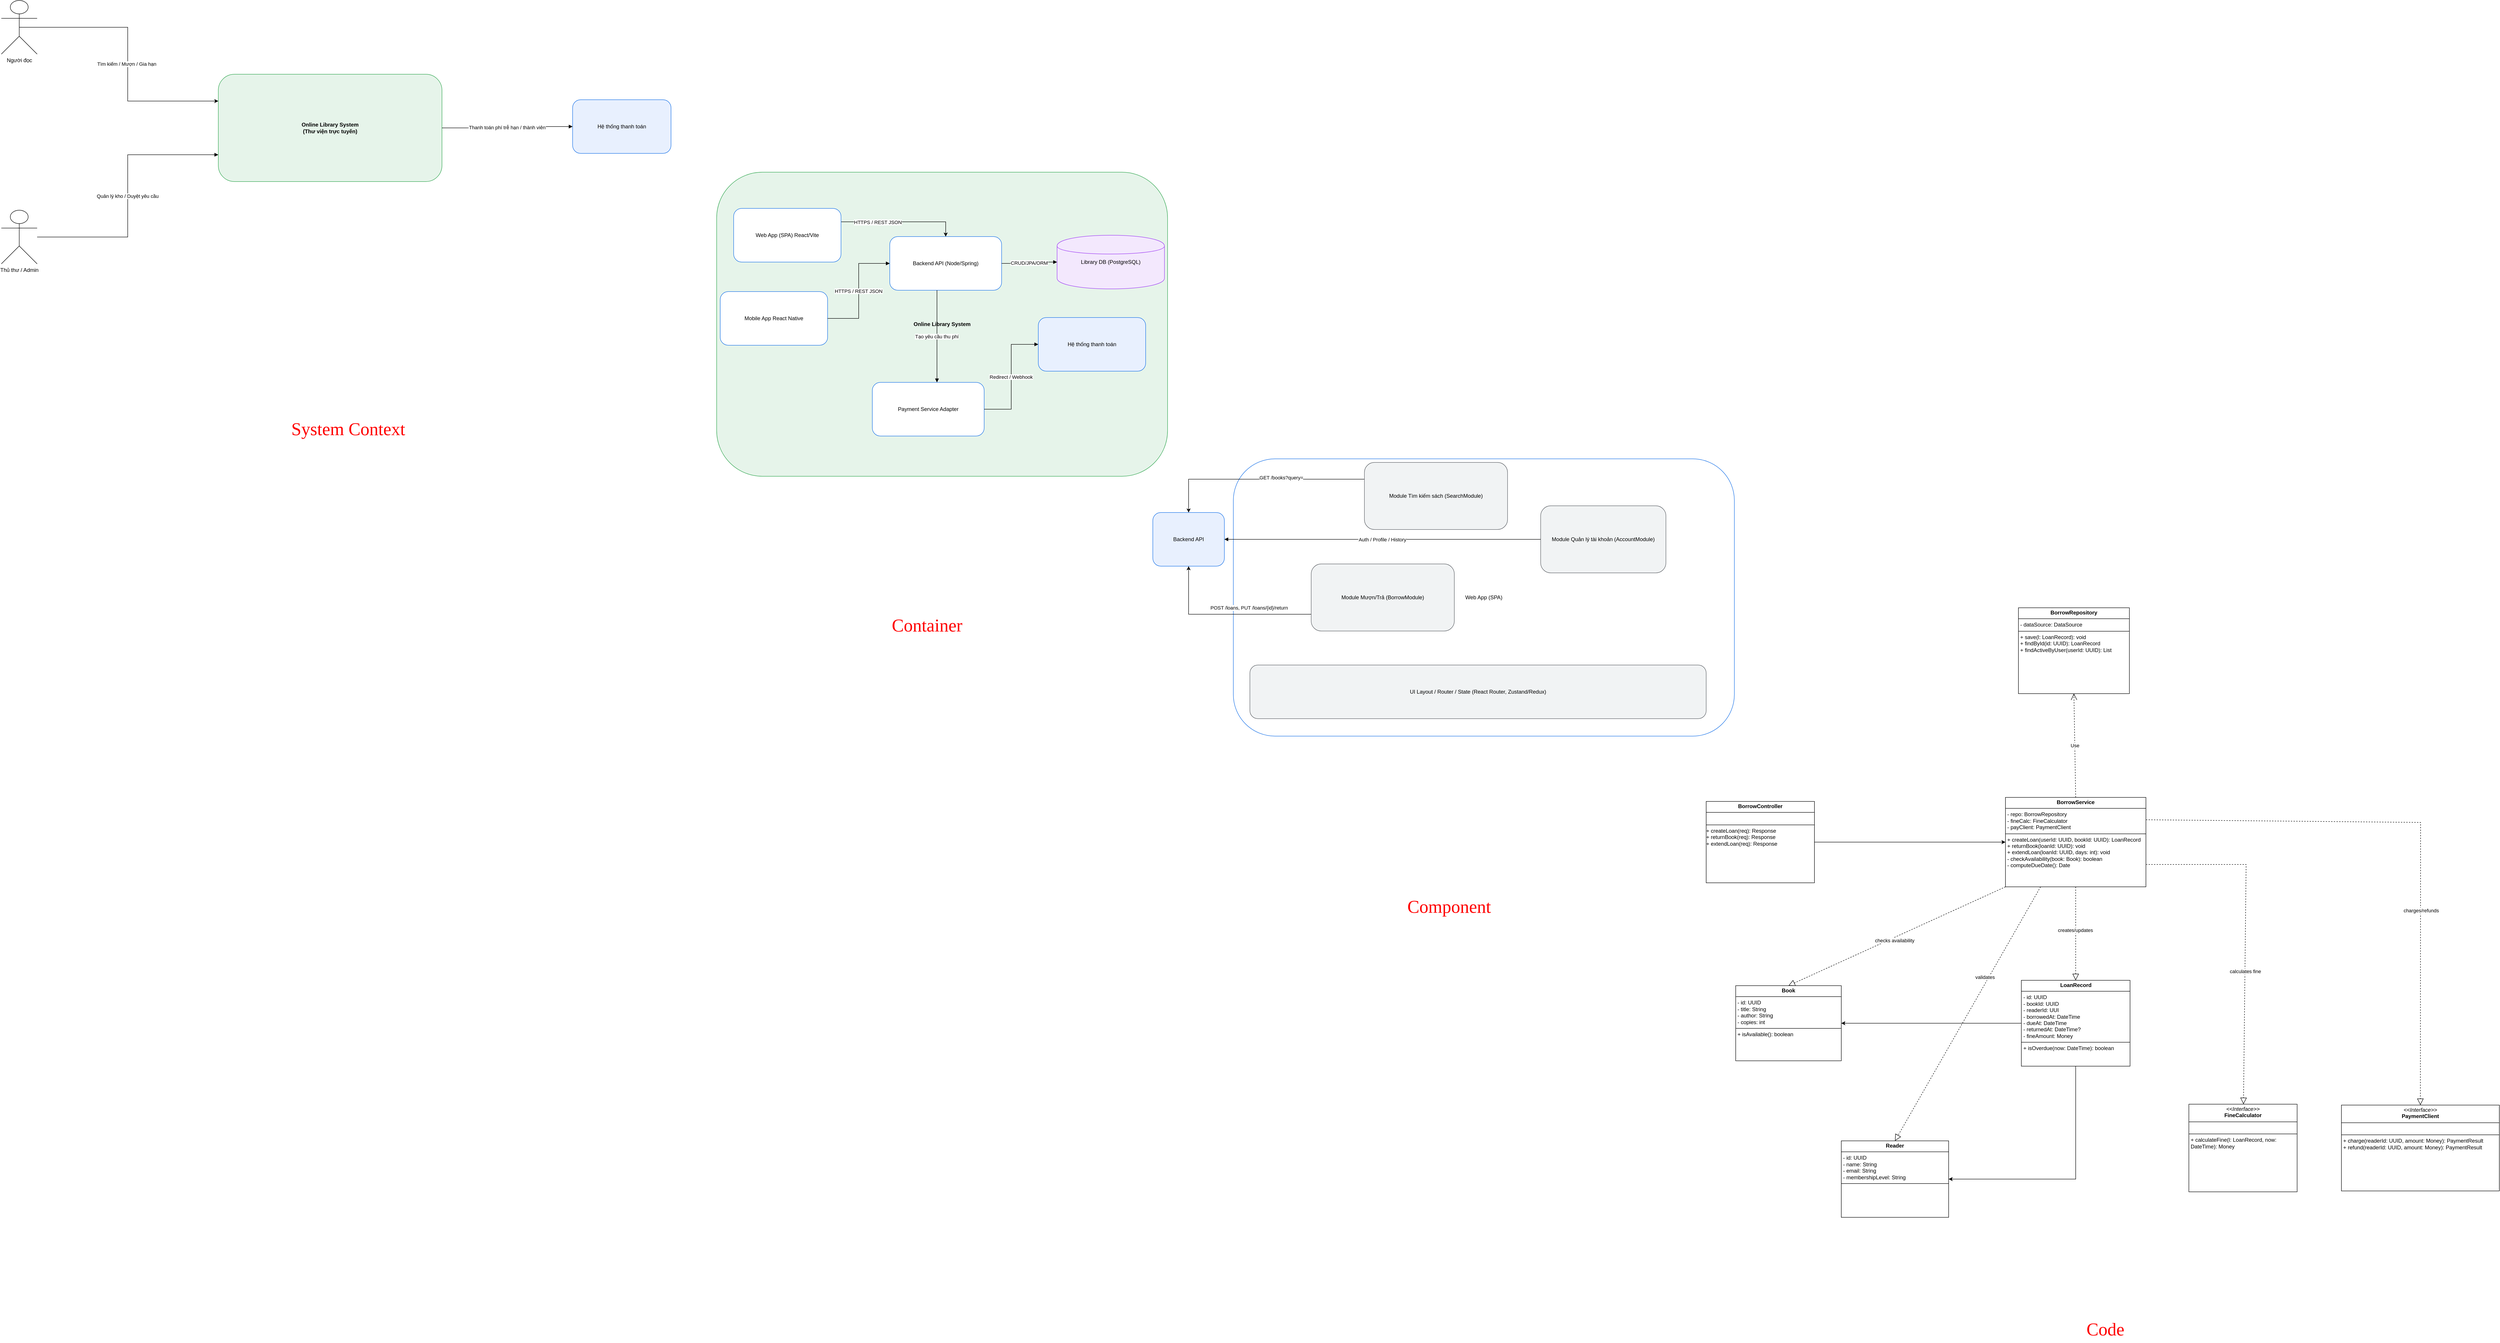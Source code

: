 <mxfile version="28.2.3" pages="5">
  <diagram id="Z0WIjmu3cc067qdH5-6t" name="Trang-5">
    <mxGraphModel grid="0" page="0" gridSize="10" guides="1" tooltips="1" connect="1" arrows="1" fold="1" pageScale="1" pageWidth="827" pageHeight="1169" math="0" shadow="0">
      <root>
        <mxCell id="0" />
        <mxCell id="1" parent="0" />
        <mxCell id="QNJ1WGYdRAF6S3Wjx_WD-1" value="Online Library System&lt;br/&gt;(Thư viện trực tuyến)" style="rounded=1;whiteSpace=wrap;html=1;strokeColor=#34a853;fillColor=#e6f4ea;fontStyle=1;" vertex="1" parent="1">
          <mxGeometry x="319" y="480" width="500" height="240" as="geometry" />
        </mxCell>
        <mxCell id="QNJ1WGYdRAF6S3Wjx_WD-2" style="edgeStyle=orthogonalEdgeStyle;rounded=0;orthogonalLoop=1;jettySize=auto;html=1;exitX=0.5;exitY=0.5;exitDx=0;exitDy=0;exitPerimeter=0;entryX=0;entryY=0.25;entryDx=0;entryDy=0;" edge="1" parent="1" source="QNJ1WGYdRAF6S3Wjx_WD-4" target="QNJ1WGYdRAF6S3Wjx_WD-1">
          <mxGeometry relative="1" as="geometry" />
        </mxCell>
        <mxCell id="QNJ1WGYdRAF6S3Wjx_WD-3" value="Tìm kiếm / Mượn / Gia hạn" style="edgeLabel;html=1;align=center;verticalAlign=middle;resizable=0;points=[];" connectable="0" vertex="1" parent="QNJ1WGYdRAF6S3Wjx_WD-2">
          <mxGeometry x="0.062" y="-3" relative="1" as="geometry">
            <mxPoint as="offset" />
          </mxGeometry>
        </mxCell>
        <mxCell id="QNJ1WGYdRAF6S3Wjx_WD-4" value="Người đọc" style="shape=umlActor;verticalLabelPosition=bottom;verticalAlign=top;html=1;" vertex="1" parent="1">
          <mxGeometry x="-166" y="315" width="80" height="120" as="geometry" />
        </mxCell>
        <mxCell id="QNJ1WGYdRAF6S3Wjx_WD-5" value="Thủ thư / Admin" style="shape=umlActor;verticalLabelPosition=bottom;verticalAlign=top;html=1;" vertex="1" parent="1">
          <mxGeometry x="-166" y="784" width="80" height="120" as="geometry" />
        </mxCell>
        <mxCell id="QNJ1WGYdRAF6S3Wjx_WD-6" value="Hệ thống thanh toán" style="rounded=1;whiteSpace=wrap;html=1;strokeColor=#1a73e8;fillColor=#e8f0fe;" vertex="1" parent="1">
          <mxGeometry x="1111" y="537" width="220" height="120" as="geometry" />
        </mxCell>
        <mxCell id="QNJ1WGYdRAF6S3Wjx_WD-7" value="Quản lý kho / Duyệt yêu cầu" style="endArrow=block;endFill=1;rounded=0;edgeStyle=elbowEdgeStyle;entryX=0;entryY=0.75;entryDx=0;entryDy=0;" edge="1" parent="1" source="QNJ1WGYdRAF6S3Wjx_WD-5" target="QNJ1WGYdRAF6S3Wjx_WD-1">
          <mxGeometry relative="1" as="geometry" />
        </mxCell>
        <mxCell id="QNJ1WGYdRAF6S3Wjx_WD-8" value="Thanh toán phí trễ hạn / thành viên" style="endArrow=block;endFill=1;rounded=0;edgeStyle=elbowEdgeStyle;" edge="1" parent="1" source="QNJ1WGYdRAF6S3Wjx_WD-1" target="QNJ1WGYdRAF6S3Wjx_WD-6">
          <mxGeometry relative="1" as="geometry" />
        </mxCell>
        <mxCell id="QNJ1WGYdRAF6S3Wjx_WD-9" value="System Context" style="text;html=1;align=center;verticalAlign=middle;resizable=0;points=[];autosize=1;strokeColor=none;fillColor=none;fontFamily=Times New Roman;fontSize=40;fontStyle=0;fontColor=#FF0000;" vertex="1" parent="1">
          <mxGeometry x="473" y="1243" width="272" height="60" as="geometry" />
        </mxCell>
        <mxCell id="UP81xIggnfzdt6HGKHtI-1" value="Online Library System" style="rounded=1;whiteSpace=wrap;html=1;strokeColor=#34a853;fillColor=#e6f4ea;fontStyle=1;" vertex="1" parent="1">
          <mxGeometry x="1433" y="699" width="1008" height="680" as="geometry" />
        </mxCell>
        <mxCell id="UP81xIggnfzdt6HGKHtI-2" style="edgeStyle=orthogonalEdgeStyle;rounded=0;orthogonalLoop=1;jettySize=auto;html=1;exitX=1;exitY=0.25;exitDx=0;exitDy=0;entryX=0.5;entryY=0;entryDx=0;entryDy=0;" edge="1" parent="1" source="UP81xIggnfzdt6HGKHtI-4" target="UP81xIggnfzdt6HGKHtI-6">
          <mxGeometry relative="1" as="geometry" />
        </mxCell>
        <mxCell id="UP81xIggnfzdt6HGKHtI-3" value="HTTPS / REST JSON" style="edgeLabel;html=1;align=center;verticalAlign=middle;resizable=0;points=[];" connectable="0" vertex="1" parent="UP81xIggnfzdt6HGKHtI-2">
          <mxGeometry x="-0.377" y="-1" relative="1" as="geometry">
            <mxPoint x="-1" as="offset" />
          </mxGeometry>
        </mxCell>
        <mxCell id="UP81xIggnfzdt6HGKHtI-4" value="Web App (SPA) React/Vite" style="rounded=1;whiteSpace=wrap;html=1;strokeColor=#1a73e8;fillColor=#ffffff;" vertex="1" parent="1">
          <mxGeometry x="1471" y="780" width="240" height="120" as="geometry" />
        </mxCell>
        <mxCell id="UP81xIggnfzdt6HGKHtI-5" value="Mobile App React Native" style="rounded=1;whiteSpace=wrap;html=1;strokeColor=#1a73e8;fillColor=#ffffff;" vertex="1" parent="1">
          <mxGeometry x="1441" y="966" width="240" height="120" as="geometry" />
        </mxCell>
        <mxCell id="UP81xIggnfzdt6HGKHtI-6" value="Backend API (Node/Spring)" style="rounded=1;whiteSpace=wrap;html=1;strokeColor=#1a73e8;fillColor=#ffffff;" vertex="1" parent="1">
          <mxGeometry x="1820" y="843" width="250" height="120" as="geometry" />
        </mxCell>
        <mxCell id="UP81xIggnfzdt6HGKHtI-7" value="Payment Service Adapter" style="rounded=1;whiteSpace=wrap;html=1;strokeColor=#1a73e8;fillColor=#ffffff;" vertex="1" parent="1">
          <mxGeometry x="1781" y="1169" width="250" height="120" as="geometry" />
        </mxCell>
        <mxCell id="UP81xIggnfzdt6HGKHtI-8" value="Library DB (PostgreSQL)" style="shape=cylinder;whiteSpace=wrap;html=1;strokeColor=#a142f4;fillColor=#f3e8fd;" vertex="1" parent="1">
          <mxGeometry x="2194" y="840" width="240" height="120" as="geometry" />
        </mxCell>
        <mxCell id="UP81xIggnfzdt6HGKHtI-9" value="Hệ thống thanh toán" style="rounded=1;whiteSpace=wrap;html=1;strokeColor=#1a73e8;fillColor=#e8f0fe;" vertex="1" parent="1">
          <mxGeometry x="2152" y="1024" width="240" height="120" as="geometry" />
        </mxCell>
        <mxCell id="UP81xIggnfzdt6HGKHtI-10" value="HTTPS / REST JSON" style="endArrow=block;endFill=1;rounded=0;edgeStyle=elbowEdgeStyle;" edge="1" parent="1" source="UP81xIggnfzdt6HGKHtI-5" target="UP81xIggnfzdt6HGKHtI-6">
          <mxGeometry relative="1" as="geometry" />
        </mxCell>
        <mxCell id="UP81xIggnfzdt6HGKHtI-11" value="CRUD/JPA/ORM" style="endArrow=block;endFill=1;rounded=0;edgeStyle=elbowEdgeStyle;" edge="1" parent="1" source="UP81xIggnfzdt6HGKHtI-6" target="UP81xIggnfzdt6HGKHtI-8">
          <mxGeometry relative="1" as="geometry" />
        </mxCell>
        <mxCell id="UP81xIggnfzdt6HGKHtI-12" value="Tạo yêu cầu thu phí" style="endArrow=block;endFill=1;rounded=0;edgeStyle=elbowEdgeStyle;" edge="1" parent="1" source="UP81xIggnfzdt6HGKHtI-6" target="UP81xIggnfzdt6HGKHtI-7">
          <mxGeometry relative="1" as="geometry" />
        </mxCell>
        <mxCell id="UP81xIggnfzdt6HGKHtI-13" value="Redirect / Webhook" style="endArrow=block;endFill=1;rounded=0;edgeStyle=elbowEdgeStyle;" edge="1" parent="1" source="UP81xIggnfzdt6HGKHtI-7" target="UP81xIggnfzdt6HGKHtI-9">
          <mxGeometry relative="1" as="geometry" />
        </mxCell>
        <mxCell id="UP81xIggnfzdt6HGKHtI-14" value="Container" style="text;html=1;align=center;verticalAlign=middle;resizable=0;points=[];autosize=1;strokeColor=none;fillColor=none;fontFamily=Times New Roman;fontSize=40;fontStyle=0;fontColor=#FF0000;" vertex="1" parent="1">
          <mxGeometry x="1815" y="1682" width="176" height="60" as="geometry" />
        </mxCell>
        <mxCell id="IBv_blaesPgYZ-qXMBVg-1" value="Web App (SPA)" style="rounded=1;whiteSpace=wrap;html=1;strokeColor=#1a73e8;fillColor=#ffffff;" vertex="1" parent="1">
          <mxGeometry x="2588" y="1340" width="1120" height="620" as="geometry" />
        </mxCell>
        <mxCell id="IBv_blaesPgYZ-qXMBVg-2" style="edgeStyle=orthogonalEdgeStyle;rounded=0;orthogonalLoop=1;jettySize=auto;html=1;exitX=0;exitY=0.25;exitDx=0;exitDy=0;entryX=0.5;entryY=0;entryDx=0;entryDy=0;" edge="1" parent="1" source="IBv_blaesPgYZ-qXMBVg-4" target="IBv_blaesPgYZ-qXMBVg-10">
          <mxGeometry relative="1" as="geometry" />
        </mxCell>
        <mxCell id="IBv_blaesPgYZ-qXMBVg-3" value="GET /books?query=" style="edgeLabel;html=1;align=center;verticalAlign=middle;resizable=0;points=[];" connectable="0" vertex="1" parent="IBv_blaesPgYZ-qXMBVg-2">
          <mxGeometry x="-0.276" y="2" relative="1" as="geometry">
            <mxPoint x="-17" y="-6" as="offset" />
          </mxGeometry>
        </mxCell>
        <mxCell id="IBv_blaesPgYZ-qXMBVg-4" value="Module Tìm kiếm sách (SearchModule)" style="rounded=1;whiteSpace=wrap;html=1;strokeColor=#5f6368;fillColor=#f1f3f4;" vertex="1" parent="1">
          <mxGeometry x="2881" y="1348" width="320" height="150" as="geometry" />
        </mxCell>
        <mxCell id="IBv_blaesPgYZ-qXMBVg-5" style="edgeStyle=orthogonalEdgeStyle;rounded=0;orthogonalLoop=1;jettySize=auto;html=1;exitX=0;exitY=0.75;exitDx=0;exitDy=0;entryX=0.5;entryY=1;entryDx=0;entryDy=0;" edge="1" parent="1" source="IBv_blaesPgYZ-qXMBVg-7" target="IBv_blaesPgYZ-qXMBVg-10">
          <mxGeometry relative="1" as="geometry" />
        </mxCell>
        <mxCell id="IBv_blaesPgYZ-qXMBVg-6" value="POST /loans, PUT /loans/{id}/return" style="edgeLabel;html=1;align=center;verticalAlign=middle;resizable=0;points=[];" connectable="0" vertex="1" parent="IBv_blaesPgYZ-qXMBVg-5">
          <mxGeometry x="-0.679" y="2" relative="1" as="geometry">
            <mxPoint x="-78" y="-17" as="offset" />
          </mxGeometry>
        </mxCell>
        <mxCell id="IBv_blaesPgYZ-qXMBVg-7" value="Module Mượn/Trả (BorrowModule)" style="rounded=1;whiteSpace=wrap;html=1;strokeColor=#5f6368;fillColor=#f1f3f4;" vertex="1" parent="1">
          <mxGeometry x="2762" y="1575" width="320" height="150" as="geometry" />
        </mxCell>
        <mxCell id="IBv_blaesPgYZ-qXMBVg-8" value="Module Quản lý tài khoản (AccountModule)" style="rounded=1;whiteSpace=wrap;html=1;strokeColor=#5f6368;fillColor=#f1f3f4;" vertex="1" parent="1">
          <mxGeometry x="3275" y="1445" width="280" height="150" as="geometry" />
        </mxCell>
        <mxCell id="IBv_blaesPgYZ-qXMBVg-9" value="UI Layout / Router / State (React Router, Zustand/Redux)" style="rounded=1;whiteSpace=wrap;html=1;strokeColor=#5f6368;fillColor=#f1f3f4;" vertex="1" parent="1">
          <mxGeometry x="2625" y="1801" width="1020" height="120" as="geometry" />
        </mxCell>
        <mxCell id="IBv_blaesPgYZ-qXMBVg-10" value="Backend API" style="rounded=1;whiteSpace=wrap;html=1;strokeColor=#1a73e8;fillColor=#e8f0fe;" vertex="1" parent="1">
          <mxGeometry x="2408" y="1460" width="160" height="120" as="geometry" />
        </mxCell>
        <mxCell id="IBv_blaesPgYZ-qXMBVg-11" value="Auth / Profile / History" style="endArrow=block;endFill=1;rounded=0;edgeStyle=elbowEdgeStyle;" edge="1" parent="1" source="IBv_blaesPgYZ-qXMBVg-8" target="IBv_blaesPgYZ-qXMBVg-10">
          <mxGeometry relative="1" as="geometry" />
        </mxCell>
        <mxCell id="IBv_blaesPgYZ-qXMBVg-12" value="Component" style="text;html=1;align=center;verticalAlign=middle;resizable=0;points=[];autosize=1;strokeColor=none;fillColor=none;fontFamily=Times New Roman;fontSize=40;fontStyle=0;fontColor=#FF0000;" vertex="1" parent="1">
          <mxGeometry x="2967" y="2311" width="205" height="60" as="geometry" />
        </mxCell>
        <mxCell id="9FTkA4z2sUte42JzbX13-1" value="&lt;p style=&quot;margin:0px;margin-top:4px;text-align:center;&quot;&gt;&lt;b&gt;BorrowService&lt;/b&gt;&lt;/p&gt;&lt;hr size=&quot;1&quot; style=&quot;border-style:solid;&quot;&gt;&lt;p style=&quot;margin:0px;margin-left:4px;&quot;&gt;&lt;span style=&quot;text-align: center;&quot;&gt;- repo: BorrowRepository&lt;/span&gt;&lt;br style=&quot;text-align: center;&quot;&gt;&lt;span style=&quot;text-align: center;&quot;&gt;- fineCalc: FineCalculator&lt;/span&gt;&lt;br style=&quot;text-align: center;&quot;&gt;&lt;span style=&quot;text-align: center;&quot;&gt;- payClient: PaymentClient&lt;/span&gt;&lt;/p&gt;&lt;hr size=&quot;1&quot; style=&quot;border-style:solid;&quot;&gt;&lt;p style=&quot;margin:0px;margin-left:4px;&quot;&gt;+&amp;nbsp;&lt;span style=&quot;background-color: transparent; color: light-dark(rgb(0, 0, 0), rgb(255, 255, 255));&quot;&gt;createLoan(userId: UUID, bookId: UUID): LoanRecord&lt;/span&gt;&lt;/p&gt;&lt;p style=&quot;margin:0px;margin-left:4px;&quot;&gt;&lt;span style=&quot;background-color: transparent; color: light-dark(rgb(0, 0, 0), rgb(255, 255, 255));&quot;&gt;+ returnBook(loanId: UUID): void&lt;/span&gt;&lt;/p&gt;&lt;p style=&quot;margin:0px;margin-left:4px;&quot;&gt;&lt;span style=&quot;background-color: transparent; color: light-dark(rgb(0, 0, 0), rgb(255, 255, 255));&quot;&gt;+ extendLoan(loanId: UUID, days: int): void&lt;/span&gt;&lt;/p&gt;&lt;p style=&quot;margin:0px;margin-left:4px;&quot;&gt;&lt;span style=&quot;background-color: transparent; color: light-dark(rgb(0, 0, 0), rgb(255, 255, 255));&quot;&gt;- checkAvailability(book: Book): boolean&lt;/span&gt;&lt;/p&gt;&lt;p style=&quot;margin:0px;margin-left:4px;&quot;&gt;&lt;span style=&quot;background-color: transparent; color: light-dark(rgb(0, 0, 0), rgb(255, 255, 255));&quot;&gt;- computeDueDate(): Date&lt;/span&gt;&lt;/p&gt;" style="verticalAlign=top;align=left;overflow=fill;html=1;whiteSpace=wrap;" vertex="1" parent="1">
          <mxGeometry x="4314" y="2097" width="314" height="200" as="geometry" />
        </mxCell>
        <mxCell id="9FTkA4z2sUte42JzbX13-2" value="&lt;p style=&quot;margin:0px;margin-top:4px;text-align:center;&quot;&gt;&lt;i&gt;&amp;lt;&amp;lt;Interface&amp;gt;&amp;gt;&lt;/i&gt;&lt;br&gt;&lt;b&gt;FineCalculator&lt;/b&gt;&lt;/p&gt;&lt;hr size=&quot;1&quot; style=&quot;border-style:solid;&quot;&gt;&lt;p style=&quot;margin:0px;margin-left:4px;&quot;&gt;&lt;br&gt;&lt;/p&gt;&lt;hr size=&quot;1&quot; style=&quot;border-style:solid;&quot;&gt;&lt;p style=&quot;margin:0px;margin-left:4px;&quot;&gt;&lt;span style=&quot;text-align: center;&quot;&gt;+ calculateFine(l: LoanRecord, now: DateTime): Money&lt;/span&gt;&lt;/p&gt;" style="verticalAlign=top;align=left;overflow=fill;html=1;whiteSpace=wrap;" vertex="1" parent="1">
          <mxGeometry x="4724" y="2783" width="242" height="196" as="geometry" />
        </mxCell>
        <mxCell id="9FTkA4z2sUte42JzbX13-3" style="edgeStyle=orthogonalEdgeStyle;rounded=0;orthogonalLoop=1;jettySize=auto;html=1;exitX=1;exitY=0.5;exitDx=0;exitDy=0;entryX=0;entryY=0.5;entryDx=0;entryDy=0;" edge="1" parent="1" source="9FTkA4z2sUte42JzbX13-4" target="9FTkA4z2sUte42JzbX13-1">
          <mxGeometry relative="1" as="geometry" />
        </mxCell>
        <mxCell id="9FTkA4z2sUte42JzbX13-4" value="&lt;p style=&quot;margin:0px;margin-top:4px;text-align:center;&quot;&gt;&lt;b&gt;BorrowController&lt;/b&gt;&lt;/p&gt;&lt;hr size=&quot;1&quot; style=&quot;border-style:solid;&quot;&gt;&lt;p style=&quot;margin:0px;margin-left:4px;&quot;&gt;&lt;br&gt;&lt;/p&gt;&lt;hr size=&quot;1&quot; style=&quot;border-style:solid;&quot;&gt;&lt;p style=&quot;margin: 4px 0px 0px;&quot;&gt;&lt;span style=&quot;background-color: transparent; color: light-dark(rgb(0, 0, 0), rgb(255, 255, 255));&quot;&gt;+ createLoan(req): Response&lt;/span&gt;&lt;/p&gt;&lt;div&gt;+ returnBook(req): Response&lt;br&gt;+ extendLoan(req): Response&lt;/div&gt;" style="verticalAlign=top;align=left;overflow=fill;html=1;whiteSpace=wrap;" vertex="1" parent="1">
          <mxGeometry x="3645" y="2106" width="242" height="182" as="geometry" />
        </mxCell>
        <mxCell id="9FTkA4z2sUte42JzbX13-5" value="&lt;p style=&quot;margin:0px;margin-top:4px;text-align:center;&quot;&gt;&lt;b&gt;Reader&lt;/b&gt;&lt;/p&gt;&lt;hr size=&quot;1&quot; style=&quot;border-style:solid;&quot;&gt;&lt;p style=&quot;text-align: left; margin: 0px 0px 0px 4px;&quot;&gt;&lt;span style=&quot;text-align: center; background-color: transparent; color: light-dark(rgb(0, 0, 0), rgb(255, 255, 255));&quot;&gt;- id: UUID&lt;/span&gt;&lt;/p&gt;&lt;p style=&quot;text-align: left; margin: 0px 0px 0px 4px;&quot;&gt;&lt;span style=&quot;background-color: transparent; color: light-dark(rgb(0, 0, 0), rgb(255, 255, 255)); text-align: center;&quot;&gt;- name: String&lt;/span&gt;&lt;/p&gt;&lt;p style=&quot;text-align: left; margin: 0px 0px 0px 4px;&quot;&gt;&lt;span style=&quot;text-align: center; background-color: transparent; color: light-dark(rgb(0, 0, 0), rgb(255, 255, 255));&quot;&gt;- email: String&lt;/span&gt;&lt;/p&gt;&lt;p style=&quot;text-align: left; margin: 0px 0px 0px 4px;&quot;&gt;&lt;span style=&quot;text-align: center; background-color: transparent; color: light-dark(rgb(0, 0, 0), rgb(255, 255, 255));&quot;&gt;- membershipLevel: String&lt;/span&gt;&lt;/p&gt;&lt;hr size=&quot;1&quot; style=&quot;border-style:solid;&quot;&gt;&lt;p style=&quot;margin:0px;margin-left:4px;&quot;&gt;&lt;br&gt;&lt;/p&gt;" style="verticalAlign=top;align=left;overflow=fill;html=1;whiteSpace=wrap;" vertex="1" parent="1">
          <mxGeometry x="3947" y="2865" width="240" height="171" as="geometry" />
        </mxCell>
        <mxCell id="9FTkA4z2sUte42JzbX13-6" value="&lt;p style=&quot;margin:0px;margin-top:4px;text-align:center;&quot;&gt;&lt;b&gt;Book&lt;/b&gt;&lt;/p&gt;&lt;hr size=&quot;1&quot; style=&quot;border-style:solid;&quot;&gt;&lt;p style=&quot;margin:0px;margin-left:4px;&quot;&gt;&lt;span style=&quot;background-color: transparent; color: light-dark(rgb(0, 0, 0), rgb(255, 255, 255));&quot;&gt;- id: UUID&lt;/span&gt;&lt;/p&gt;&lt;p style=&quot;margin:0px;margin-left:4px;&quot;&gt;&lt;span style=&quot;background-color: transparent; color: light-dark(rgb(0, 0, 0), rgb(255, 255, 255));&quot;&gt;- title: String&lt;/span&gt;&lt;/p&gt;&lt;p style=&quot;margin:0px;margin-left:4px;&quot;&gt;&lt;span style=&quot;background-color: transparent; color: light-dark(rgb(0, 0, 0), rgb(255, 255, 255));&quot;&gt;- author: String&lt;/span&gt;&lt;/p&gt;&lt;p style=&quot;margin:0px;margin-left:4px;&quot;&gt;&lt;span style=&quot;background-color: transparent; color: light-dark(rgb(0, 0, 0), rgb(255, 255, 255));&quot;&gt;- copies: int&lt;/span&gt;&lt;/p&gt;&lt;div&gt;&lt;hr size=&quot;1&quot; style=&quot;border-style:solid;&quot;&gt;&lt;p style=&quot;margin:0px;margin-left:4px;&quot;&gt;&lt;span style=&quot;text-align: center;&quot;&gt;+ isAvailable(): boolean&lt;/span&gt;&lt;/p&gt;&lt;/div&gt;" style="verticalAlign=top;align=left;overflow=fill;html=1;whiteSpace=wrap;" vertex="1" parent="1">
          <mxGeometry x="3711" y="2518" width="236" height="168" as="geometry" />
        </mxCell>
        <mxCell id="9FTkA4z2sUte42JzbX13-7" value="&lt;p style=&quot;margin:0px;margin-top:4px;text-align:center;&quot;&gt;&lt;b&gt;BorrowRepository&lt;/b&gt;&lt;/p&gt;&lt;hr size=&quot;1&quot; style=&quot;border-style:solid;&quot;&gt;&lt;p style=&quot;text-align: left; margin: 0px 0px 0px 4px;&quot;&gt;&lt;span style=&quot;text-align: center; background-color: transparent; color: light-dark(rgb(0, 0, 0), rgb(255, 255, 255));&quot;&gt;- dataSource: DataSource&lt;/span&gt;&lt;/p&gt;&lt;hr size=&quot;1&quot; style=&quot;border-style:solid;&quot;&gt;&lt;p style=&quot;margin:0px;margin-left:4px;&quot;&gt;&lt;span style=&quot;text-align: center;&quot;&gt;+ save(l: LoanRecord): void&lt;/span&gt;&lt;br style=&quot;text-align: center;&quot;&gt;&lt;span style=&quot;text-align: center;&quot;&gt;+ findById(id: UUID): LoanRecord&lt;/span&gt;&lt;br style=&quot;text-align: center;&quot;&gt;&lt;span style=&quot;text-align: center;&quot;&gt;+ findActiveByUser(userId: UUID): List&lt;/span&gt;&lt;/p&gt;" style="verticalAlign=top;align=left;overflow=fill;html=1;whiteSpace=wrap;" vertex="1" parent="1">
          <mxGeometry x="4343" y="1673" width="248" height="192" as="geometry" />
        </mxCell>
        <mxCell id="9FTkA4z2sUte42JzbX13-8" value="&lt;p style=&quot;margin:0px;margin-top:4px;text-align:center;&quot;&gt;&lt;i&gt;&amp;lt;&amp;lt;Interface&amp;gt;&amp;gt;&lt;/i&gt;&lt;br&gt;&lt;b&gt;PaymentClient&lt;/b&gt;&lt;/p&gt;&lt;hr size=&quot;1&quot; style=&quot;border-style:solid;&quot;&gt;&lt;p style=&quot;margin:0px;margin-left:4px;&quot;&gt;&lt;br&gt;&lt;/p&gt;&lt;hr size=&quot;1&quot; style=&quot;border-style:solid;&quot;&gt;&lt;p style=&quot;margin:0px;margin-left:4px;&quot;&gt;&lt;span style=&quot;text-align: center;&quot;&gt;+ charge(readerId: UUID, amount: Money): PaymentResult&lt;/span&gt;&lt;br style=&quot;text-align: center;&quot;&gt;&lt;span style=&quot;text-align: center;&quot;&gt;+ refund(readerId: UUID, amount: Money): PaymentResult&lt;/span&gt;&lt;/p&gt;" style="verticalAlign=top;align=left;overflow=fill;html=1;whiteSpace=wrap;" vertex="1" parent="1">
          <mxGeometry x="5065" y="2785" width="353" height="192" as="geometry" />
        </mxCell>
        <mxCell id="9FTkA4z2sUte42JzbX13-9" style="edgeStyle=orthogonalEdgeStyle;rounded=0;orthogonalLoop=1;jettySize=auto;html=1;entryX=1;entryY=0.5;entryDx=0;entryDy=0;" edge="1" parent="1" source="9FTkA4z2sUte42JzbX13-10" target="9FTkA4z2sUte42JzbX13-5">
          <mxGeometry relative="1" as="geometry">
            <Array as="points">
              <mxPoint x="4471" y="2950" />
            </Array>
          </mxGeometry>
        </mxCell>
        <mxCell id="9FTkA4z2sUte42JzbX13-10" value="&lt;p style=&quot;margin:0px;margin-top:4px;text-align:center;&quot;&gt;&lt;b&gt;LoanRecord&lt;/b&gt;&lt;/p&gt;&lt;hr size=&quot;1&quot; style=&quot;border-style:solid;&quot;&gt;&lt;p style=&quot;margin:0px;margin-left:4px;&quot;&gt;&lt;span style=&quot;text-align: center; background-color: transparent; color: light-dark(rgb(0, 0, 0), rgb(255, 255, 255));&quot;&gt;- id: UUID&lt;/span&gt;&lt;/p&gt;&lt;p style=&quot;margin:0px;margin-left:4px;&quot;&gt;&lt;span style=&quot;text-align: center; background-color: transparent; color: light-dark(rgb(0, 0, 0), rgb(255, 255, 255));&quot;&gt;- bookId: UUID&lt;/span&gt;&lt;/p&gt;&lt;p style=&quot;margin:0px;margin-left:4px;&quot;&gt;&lt;span style=&quot;text-align: center; background-color: transparent; color: light-dark(rgb(0, 0, 0), rgb(255, 255, 255));&quot;&gt;- readerId: UUI&lt;/span&gt;&lt;/p&gt;&lt;p style=&quot;margin:0px;margin-left:4px;&quot;&gt;&lt;span style=&quot;text-align: center; background-color: transparent; color: light-dark(rgb(0, 0, 0), rgb(255, 255, 255));&quot;&gt;- borrowedAt: DateTime&lt;/span&gt;&lt;/p&gt;&lt;p style=&quot;margin:0px;margin-left:4px;&quot;&gt;&lt;span style=&quot;text-align: center; background-color: transparent; color: light-dark(rgb(0, 0, 0), rgb(255, 255, 255));&quot;&gt;- dueAt: DateTime&lt;/span&gt;&lt;/p&gt;&lt;p style=&quot;margin:0px;margin-left:4px;&quot;&gt;&lt;span style=&quot;text-align: center; background-color: transparent; color: light-dark(rgb(0, 0, 0), rgb(255, 255, 255));&quot;&gt;- returnedAt: DateTime?&lt;/span&gt;&lt;/p&gt;&lt;p style=&quot;margin:0px;margin-left:4px;&quot;&gt;&lt;span style=&quot;text-align: center; background-color: transparent; color: light-dark(rgb(0, 0, 0), rgb(255, 255, 255));&quot;&gt;- fineAmount: Money&lt;/span&gt;&lt;/p&gt;&lt;hr size=&quot;1&quot; style=&quot;border-style:solid;&quot;&gt;&lt;p style=&quot;margin:0px;margin-left:4px;&quot;&gt;&lt;span style=&quot;text-align: center;&quot;&gt;+ isOverdue(now: DateTime): boolean&lt;/span&gt;&lt;/p&gt;" style="verticalAlign=top;align=left;overflow=fill;html=1;whiteSpace=wrap;" vertex="1" parent="1">
          <mxGeometry x="4349.5" y="2506" width="243" height="192" as="geometry" />
        </mxCell>
        <mxCell id="9FTkA4z2sUte42JzbX13-11" value="" style="endArrow=block;dashed=1;endFill=0;endSize=12;html=1;rounded=0;exitX=1;exitY=0.25;exitDx=0;exitDy=0;entryX=0.5;entryY=0;entryDx=0;entryDy=0;" edge="1" parent="1" source="9FTkA4z2sUte42JzbX13-1" target="9FTkA4z2sUte42JzbX13-8">
          <mxGeometry width="160" relative="1" as="geometry">
            <mxPoint x="4739" y="2188" as="sourcePoint" />
            <mxPoint x="5378" y="2154" as="targetPoint" />
            <Array as="points">
              <mxPoint x="5242" y="2153" />
            </Array>
          </mxGeometry>
        </mxCell>
        <mxCell id="9FTkA4z2sUte42JzbX13-12" value="charges/refunds" style="edgeLabel;html=1;align=center;verticalAlign=middle;resizable=0;points=[];" connectable="0" vertex="1" parent="9FTkA4z2sUte42JzbX13-11">
          <mxGeometry x="0.302" y="1" relative="1" as="geometry">
            <mxPoint as="offset" />
          </mxGeometry>
        </mxCell>
        <mxCell id="9FTkA4z2sUte42JzbX13-13" value="" style="endArrow=block;dashed=1;endFill=0;endSize=12;html=1;rounded=0;exitX=1;exitY=0.75;exitDx=0;exitDy=0;" edge="1" parent="1" source="9FTkA4z2sUte42JzbX13-1" target="9FTkA4z2sUte42JzbX13-2">
          <mxGeometry width="160" relative="1" as="geometry">
            <mxPoint x="4703" y="2232" as="sourcePoint" />
            <mxPoint x="5042" y="2242" as="targetPoint" />
            <Array as="points">
              <mxPoint x="4852" y="2247" />
            </Array>
          </mxGeometry>
        </mxCell>
        <mxCell id="9FTkA4z2sUte42JzbX13-14" value="calculates fine" style="edgeLabel;html=1;align=center;verticalAlign=middle;resizable=0;points=[];" connectable="0" vertex="1" parent="9FTkA4z2sUte42JzbX13-13">
          <mxGeometry x="0.217" relative="1" as="geometry">
            <mxPoint as="offset" />
          </mxGeometry>
        </mxCell>
        <mxCell id="9FTkA4z2sUte42JzbX13-15" value="Use" style="endArrow=open;endSize=12;dashed=1;html=1;rounded=0;entryX=0.5;entryY=1;entryDx=0;entryDy=0;exitX=0.5;exitY=0;exitDx=0;exitDy=0;" edge="1" parent="1" source="9FTkA4z2sUte42JzbX13-1" target="9FTkA4z2sUte42JzbX13-7">
          <mxGeometry width="160" relative="1" as="geometry">
            <mxPoint x="4194" y="2266" as="sourcePoint" />
            <mxPoint x="4354" y="2266" as="targetPoint" />
          </mxGeometry>
        </mxCell>
        <mxCell id="9FTkA4z2sUte42JzbX13-16" value="" style="endArrow=block;dashed=1;endFill=0;endSize=12;html=1;rounded=0;exitX=0.5;exitY=1;exitDx=0;exitDy=0;entryX=0.5;entryY=0;entryDx=0;entryDy=0;" edge="1" parent="1" source="9FTkA4z2sUte42JzbX13-1" target="9FTkA4z2sUte42JzbX13-10">
          <mxGeometry width="160" relative="1" as="geometry">
            <mxPoint x="4194" y="2488" as="sourcePoint" />
            <mxPoint x="4354" y="2488" as="targetPoint" />
          </mxGeometry>
        </mxCell>
        <mxCell id="9FTkA4z2sUte42JzbX13-17" value="creates/updates" style="edgeLabel;html=1;align=center;verticalAlign=middle;resizable=0;points=[];" connectable="0" vertex="1" parent="9FTkA4z2sUte42JzbX13-16">
          <mxGeometry x="-0.076" y="-1" relative="1" as="geometry">
            <mxPoint as="offset" />
          </mxGeometry>
        </mxCell>
        <mxCell id="9FTkA4z2sUte42JzbX13-18" style="edgeStyle=orthogonalEdgeStyle;rounded=0;orthogonalLoop=1;jettySize=auto;html=1;entryX=1;entryY=0.5;entryDx=0;entryDy=0;" edge="1" parent="1" source="9FTkA4z2sUte42JzbX13-10" target="9FTkA4z2sUte42JzbX13-6">
          <mxGeometry relative="1" as="geometry" />
        </mxCell>
        <mxCell id="9FTkA4z2sUte42JzbX13-19" value="" style="endArrow=block;dashed=1;endFill=0;endSize=12;html=1;rounded=0;exitX=0;exitY=1;exitDx=0;exitDy=0;entryX=0.5;entryY=0;entryDx=0;entryDy=0;" edge="1" parent="1" source="9FTkA4z2sUte42JzbX13-1" target="9FTkA4z2sUte42JzbX13-6">
          <mxGeometry width="160" relative="1" as="geometry">
            <mxPoint x="4194" y="2488" as="sourcePoint" />
            <mxPoint x="4354" y="2488" as="targetPoint" />
          </mxGeometry>
        </mxCell>
        <mxCell id="9FTkA4z2sUte42JzbX13-20" value="checks availability" style="edgeLabel;html=1;align=center;verticalAlign=middle;resizable=0;points=[];" connectable="0" vertex="1" parent="9FTkA4z2sUte42JzbX13-19">
          <mxGeometry x="0.035" y="6" relative="1" as="geometry">
            <mxPoint as="offset" />
          </mxGeometry>
        </mxCell>
        <mxCell id="9FTkA4z2sUte42JzbX13-21" value="" style="endArrow=block;dashed=1;endFill=0;endSize=12;html=1;rounded=0;exitX=0.25;exitY=1;exitDx=0;exitDy=0;entryX=0.5;entryY=0;entryDx=0;entryDy=0;" edge="1" parent="1" source="9FTkA4z2sUte42JzbX13-1" target="9FTkA4z2sUte42JzbX13-5">
          <mxGeometry width="160" relative="1" as="geometry">
            <mxPoint x="4510" y="2421" as="sourcePoint" />
            <mxPoint x="4025" y="2642" as="targetPoint" />
          </mxGeometry>
        </mxCell>
        <mxCell id="9FTkA4z2sUte42JzbX13-22" value="validates" style="edgeLabel;html=1;align=center;verticalAlign=middle;resizable=0;points=[];" connectable="0" vertex="1" parent="9FTkA4z2sUte42JzbX13-21">
          <mxGeometry x="-0.275" y="-8" relative="1" as="geometry">
            <mxPoint as="offset" />
          </mxGeometry>
        </mxCell>
        <mxCell id="9FTkA4z2sUte42JzbX13-23" value="Code" style="text;html=1;align=center;verticalAlign=middle;resizable=0;points=[];autosize=1;strokeColor=none;fillColor=none;fontFamily=Times New Roman;fontSize=40;fontStyle=0;fontColor=#FF0000;" vertex="1" parent="1">
          <mxGeometry x="4486" y="3256" width="102" height="60" as="geometry" />
        </mxCell>
      </root>
    </mxGraphModel>
  </diagram>
  <diagram id="C1" name="C1 - Context">
    <mxGraphModel grid="0" page="0" gridSize="10" guides="1" tooltips="1" connect="1" arrows="1" fold="1" pageScale="1" pageWidth="1600" pageHeight="1000" math="0" shadow="0">
      <root>
        <mxCell id="0" />
        <mxCell id="1" parent="0" />
        <mxCell id="c1_sys" value="Online Library System&lt;br/&gt;(Thư viện trực tuyến)" style="rounded=1;whiteSpace=wrap;html=1;strokeColor=#34a853;fillColor=#e6f4ea;fontStyle=1;" vertex="1" parent="1">
          <mxGeometry x="642" y="223" width="500" height="240" as="geometry" />
        </mxCell>
        <mxCell id="NefYsA_R3LDf9MryFN-Y-2" style="edgeStyle=orthogonalEdgeStyle;rounded=0;orthogonalLoop=1;jettySize=auto;html=1;exitX=0.5;exitY=0.5;exitDx=0;exitDy=0;exitPerimeter=0;entryX=0;entryY=0.25;entryDx=0;entryDy=0;" edge="1" parent="1" source="c1_reader" target="c1_sys">
          <mxGeometry relative="1" as="geometry" />
        </mxCell>
        <mxCell id="NefYsA_R3LDf9MryFN-Y-3" value="Tìm kiếm / Mượn / Gia hạn" style="edgeLabel;html=1;align=center;verticalAlign=middle;resizable=0;points=[];" connectable="0" vertex="1" parent="NefYsA_R3LDf9MryFN-Y-2">
          <mxGeometry x="0.062" y="-3" relative="1" as="geometry">
            <mxPoint as="offset" />
          </mxGeometry>
        </mxCell>
        <mxCell id="c1_reader" value="Người đọc" style="shape=umlActor;verticalLabelPosition=bottom;verticalAlign=top;html=1;" vertex="1" parent="1">
          <mxGeometry x="157" y="58" width="80" height="120" as="geometry" />
        </mxCell>
        <mxCell id="c1_librarian" value="Thủ thư / Admin" style="shape=umlActor;verticalLabelPosition=bottom;verticalAlign=top;html=1;" vertex="1" parent="1">
          <mxGeometry x="157" y="527" width="80" height="120" as="geometry" />
        </mxCell>
        <mxCell id="c1_pay" value="Hệ thống thanh toán" style="rounded=1;whiteSpace=wrap;html=1;strokeColor=#1a73e8;fillColor=#e8f0fe;" vertex="1" parent="1">
          <mxGeometry x="1434" y="280" width="220" height="120" as="geometry" />
        </mxCell>
        <mxCell id="c1_e2" value="Quản lý kho / Duyệt yêu cầu" style="endArrow=block;endFill=1;rounded=0;edgeStyle=elbowEdgeStyle;entryX=0;entryY=0.75;entryDx=0;entryDy=0;" edge="1" parent="1" source="c1_librarian" target="c1_sys">
          <mxGeometry relative="1" as="geometry" />
        </mxCell>
        <mxCell id="c1_e3" value="Thanh toán phí trễ hạn / thành viên" style="endArrow=block;endFill=1;rounded=0;edgeStyle=elbowEdgeStyle;" edge="1" parent="1" source="c1_sys" target="c1_pay">
          <mxGeometry relative="1" as="geometry" />
        </mxCell>
      </root>
    </mxGraphModel>
  </diagram>
  <diagram id="C2" name="C2 - Container">
    <mxGraphModel grid="0" page="0" gridSize="10" guides="1" tooltips="1" connect="1" arrows="1" fold="1" pageScale="1" pageWidth="1600" pageHeight="1000" math="0" shadow="0">
      <root>
        <mxCell id="0" />
        <mxCell id="1" parent="0" />
        <mxCell id="c2_boundary" value="Online Library System" style="rounded=1;whiteSpace=wrap;html=1;strokeColor=#34a853;fillColor=#e6f4ea;fontStyle=1;" vertex="1" parent="1">
          <mxGeometry x="333" y="56" width="1008" height="680" as="geometry" />
        </mxCell>
        <mxCell id="lCvIdL3ysu9YG6aRXP6L-2" style="edgeStyle=orthogonalEdgeStyle;rounded=0;orthogonalLoop=1;jettySize=auto;html=1;exitX=1;exitY=0.25;exitDx=0;exitDy=0;entryX=0.5;entryY=0;entryDx=0;entryDy=0;" edge="1" parent="1" source="c2_web" target="c2_api">
          <mxGeometry relative="1" as="geometry" />
        </mxCell>
        <mxCell id="lCvIdL3ysu9YG6aRXP6L-3" value="HTTPS / REST JSON" style="edgeLabel;html=1;align=center;verticalAlign=middle;resizable=0;points=[];" connectable="0" vertex="1" parent="lCvIdL3ysu9YG6aRXP6L-2">
          <mxGeometry x="-0.377" y="-1" relative="1" as="geometry">
            <mxPoint x="-1" as="offset" />
          </mxGeometry>
        </mxCell>
        <mxCell id="c2_web" value="Web App (SPA) React/Vite" style="rounded=1;whiteSpace=wrap;html=1;strokeColor=#1a73e8;fillColor=#ffffff;" vertex="1" parent="1">
          <mxGeometry x="371" y="137" width="240" height="120" as="geometry" />
        </mxCell>
        <mxCell id="c2_mobile" value="Mobile App React Native" style="rounded=1;whiteSpace=wrap;html=1;strokeColor=#1a73e8;fillColor=#ffffff;" vertex="1" parent="1">
          <mxGeometry x="341" y="323" width="240" height="120" as="geometry" />
        </mxCell>
        <mxCell id="c2_api" value="Backend API (Node/Spring)" style="rounded=1;whiteSpace=wrap;html=1;strokeColor=#1a73e8;fillColor=#ffffff;" vertex="1" parent="1">
          <mxGeometry x="720" y="200" width="250" height="120" as="geometry" />
        </mxCell>
        <mxCell id="c2_payment" value="Payment Service Adapter" style="rounded=1;whiteSpace=wrap;html=1;strokeColor=#1a73e8;fillColor=#ffffff;" vertex="1" parent="1">
          <mxGeometry x="681" y="526" width="250" height="120" as="geometry" />
        </mxCell>
        <mxCell id="c2_db" value="Library DB (PostgreSQL)" style="shape=cylinder;whiteSpace=wrap;html=1;strokeColor=#a142f4;fillColor=#f3e8fd;" vertex="1" parent="1">
          <mxGeometry x="1094" y="197" width="240" height="120" as="geometry" />
        </mxCell>
        <mxCell id="c2_pay_ext" value="Hệ thống thanh toán" style="rounded=1;whiteSpace=wrap;html=1;strokeColor=#1a73e8;fillColor=#e8f0fe;" vertex="1" parent="1">
          <mxGeometry x="1052" y="381" width="240" height="120" as="geometry" />
        </mxCell>
        <mxCell id="c2_e2" value="HTTPS / REST JSON" style="endArrow=block;endFill=1;rounded=0;edgeStyle=elbowEdgeStyle;" edge="1" parent="1" source="c2_mobile" target="c2_api">
          <mxGeometry relative="1" as="geometry" />
        </mxCell>
        <mxCell id="c2_e3" value="CRUD/JPA/ORM" style="endArrow=block;endFill=1;rounded=0;edgeStyle=elbowEdgeStyle;" edge="1" parent="1" source="c2_api" target="c2_db">
          <mxGeometry relative="1" as="geometry" />
        </mxCell>
        <mxCell id="c2_e4" value="Tạo yêu cầu thu phí" style="endArrow=block;endFill=1;rounded=0;edgeStyle=elbowEdgeStyle;" edge="1" parent="1" source="c2_api" target="c2_payment">
          <mxGeometry relative="1" as="geometry" />
        </mxCell>
        <mxCell id="c2_e5" value="Redirect / Webhook" style="endArrow=block;endFill=1;rounded=0;edgeStyle=elbowEdgeStyle;" edge="1" parent="1" source="c2_payment" target="c2_pay_ext">
          <mxGeometry relative="1" as="geometry" />
        </mxCell>
      </root>
    </mxGraphModel>
  </diagram>
  <diagram id="C3" name="C3 - Component (Web App)">
    <mxGraphModel grid="0" page="0" gridSize="10" guides="1" tooltips="1" connect="1" arrows="1" fold="1" pageScale="1" pageWidth="1600" pageHeight="1000" math="0" shadow="0">
      <root>
        <mxCell id="0" />
        <mxCell id="1" parent="0" />
        <mxCell id="c3_web" value="Web App (SPA)" style="rounded=1;whiteSpace=wrap;html=1;strokeColor=#1a73e8;fillColor=#ffffff;" vertex="1" parent="1">
          <mxGeometry x="230" y="140" width="1120" height="620" as="geometry" />
        </mxCell>
        <mxCell id="mPVpIfYhi9jnmukcnz0G-1" style="edgeStyle=orthogonalEdgeStyle;rounded=0;orthogonalLoop=1;jettySize=auto;html=1;exitX=0;exitY=0.25;exitDx=0;exitDy=0;entryX=0.5;entryY=0;entryDx=0;entryDy=0;" edge="1" parent="1" source="c3_search" target="c3_api">
          <mxGeometry relative="1" as="geometry" />
        </mxCell>
        <mxCell id="mPVpIfYhi9jnmukcnz0G-2" value="GET /books?query=" style="edgeLabel;html=1;align=center;verticalAlign=middle;resizable=0;points=[];" connectable="0" vertex="1" parent="mPVpIfYhi9jnmukcnz0G-1">
          <mxGeometry x="-0.276" y="2" relative="1" as="geometry">
            <mxPoint x="-17" y="-6" as="offset" />
          </mxGeometry>
        </mxCell>
        <mxCell id="c3_search" value="Module Tìm kiếm sách (SearchModule)" style="rounded=1;whiteSpace=wrap;html=1;strokeColor=#5f6368;fillColor=#f1f3f4;" vertex="1" parent="1">
          <mxGeometry x="523" y="148" width="320" height="150" as="geometry" />
        </mxCell>
        <mxCell id="mPVpIfYhi9jnmukcnz0G-3" style="edgeStyle=orthogonalEdgeStyle;rounded=0;orthogonalLoop=1;jettySize=auto;html=1;exitX=0;exitY=0.75;exitDx=0;exitDy=0;entryX=0.5;entryY=1;entryDx=0;entryDy=0;" edge="1" parent="1" source="c3_borrow" target="c3_api">
          <mxGeometry relative="1" as="geometry" />
        </mxCell>
        <mxCell id="mPVpIfYhi9jnmukcnz0G-4" value="POST /loans, PUT /loans/{id}/return" style="edgeLabel;html=1;align=center;verticalAlign=middle;resizable=0;points=[];" connectable="0" vertex="1" parent="mPVpIfYhi9jnmukcnz0G-3">
          <mxGeometry x="-0.679" y="2" relative="1" as="geometry">
            <mxPoint x="-78" y="-17" as="offset" />
          </mxGeometry>
        </mxCell>
        <mxCell id="c3_borrow" value="Module Mượn/Trả (BorrowModule)" style="rounded=1;whiteSpace=wrap;html=1;strokeColor=#5f6368;fillColor=#f1f3f4;" vertex="1" parent="1">
          <mxGeometry x="404" y="375" width="320" height="150" as="geometry" />
        </mxCell>
        <mxCell id="c3_account" value="Module Quản lý tài khoản (AccountModule)" style="rounded=1;whiteSpace=wrap;html=1;strokeColor=#5f6368;fillColor=#f1f3f4;" vertex="1" parent="1">
          <mxGeometry x="917" y="245" width="280" height="150" as="geometry" />
        </mxCell>
        <mxCell id="c3_common" value="UI Layout / Router / State (React Router, Zustand/Redux)" style="rounded=1;whiteSpace=wrap;html=1;strokeColor=#5f6368;fillColor=#f1f3f4;" vertex="1" parent="1">
          <mxGeometry x="267" y="601" width="1020" height="120" as="geometry" />
        </mxCell>
        <mxCell id="c3_api" value="Backend API" style="rounded=1;whiteSpace=wrap;html=1;strokeColor=#1a73e8;fillColor=#e8f0fe;" vertex="1" parent="1">
          <mxGeometry x="50" y="260" width="160" height="120" as="geometry" />
        </mxCell>
        <mxCell id="c3_e3" value="Auth / Profile / History" style="endArrow=block;endFill=1;rounded=0;edgeStyle=elbowEdgeStyle;" edge="1" parent="1" source="c3_account" target="c3_api">
          <mxGeometry relative="1" as="geometry" />
        </mxCell>
      </root>
    </mxGraphModel>
  </diagram>
  <diagram id="C4" name="C4 - Code (Borrow Management)">
    <mxGraphModel grid="0" page="0" gridSize="10" guides="1" tooltips="1" connect="1" arrows="1" fold="1" pageScale="1" pageWidth="1600" pageHeight="1000" math="0" shadow="0">
      <root>
        <mxCell id="0" />
        <mxCell id="1" parent="0" />
        <mxCell id="mNVgvl0y7L5g9_StrNQH-3" value="&lt;p style=&quot;margin:0px;margin-top:4px;text-align:center;&quot;&gt;&lt;b&gt;BorrowService&lt;/b&gt;&lt;/p&gt;&lt;hr size=&quot;1&quot; style=&quot;border-style:solid;&quot;&gt;&lt;p style=&quot;margin:0px;margin-left:4px;&quot;&gt;&lt;span style=&quot;text-align: center;&quot;&gt;- repo: BorrowRepository&lt;/span&gt;&lt;br style=&quot;text-align: center;&quot;&gt;&lt;span style=&quot;text-align: center;&quot;&gt;- fineCalc: FineCalculator&lt;/span&gt;&lt;br style=&quot;text-align: center;&quot;&gt;&lt;span style=&quot;text-align: center;&quot;&gt;- payClient: PaymentClient&lt;/span&gt;&lt;/p&gt;&lt;hr size=&quot;1&quot; style=&quot;border-style:solid;&quot;&gt;&lt;p style=&quot;margin:0px;margin-left:4px;&quot;&gt;+&amp;nbsp;&lt;span style=&quot;background-color: transparent; color: light-dark(rgb(0, 0, 0), rgb(255, 255, 255));&quot;&gt;createLoan(userId: UUID, bookId: UUID): LoanRecord&lt;/span&gt;&lt;/p&gt;&lt;p style=&quot;margin:0px;margin-left:4px;&quot;&gt;&lt;span style=&quot;background-color: transparent; color: light-dark(rgb(0, 0, 0), rgb(255, 255, 255));&quot;&gt;+ returnBook(loanId: UUID): void&lt;/span&gt;&lt;/p&gt;&lt;p style=&quot;margin:0px;margin-left:4px;&quot;&gt;&lt;span style=&quot;background-color: transparent; color: light-dark(rgb(0, 0, 0), rgb(255, 255, 255));&quot;&gt;+ extendLoan(loanId: UUID, days: int): void&lt;/span&gt;&lt;/p&gt;&lt;p style=&quot;margin:0px;margin-left:4px;&quot;&gt;&lt;span style=&quot;background-color: transparent; color: light-dark(rgb(0, 0, 0), rgb(255, 255, 255));&quot;&gt;- checkAvailability(book: Book): boolean&lt;/span&gt;&lt;/p&gt;&lt;p style=&quot;margin:0px;margin-left:4px;&quot;&gt;&lt;span style=&quot;background-color: transparent; color: light-dark(rgb(0, 0, 0), rgb(255, 255, 255));&quot;&gt;- computeDueDate(): Date&lt;/span&gt;&lt;/p&gt;" style="verticalAlign=top;align=left;overflow=fill;html=1;whiteSpace=wrap;" vertex="1" parent="1">
          <mxGeometry x="846" y="142" width="314" height="200" as="geometry" />
        </mxCell>
        <mxCell id="mNVgvl0y7L5g9_StrNQH-4" value="&lt;p style=&quot;margin:0px;margin-top:4px;text-align:center;&quot;&gt;&lt;i&gt;&amp;lt;&amp;lt;Interface&amp;gt;&amp;gt;&lt;/i&gt;&lt;br&gt;&lt;b&gt;FineCalculator&lt;/b&gt;&lt;/p&gt;&lt;hr size=&quot;1&quot; style=&quot;border-style:solid;&quot;&gt;&lt;p style=&quot;margin:0px;margin-left:4px;&quot;&gt;&lt;br&gt;&lt;/p&gt;&lt;hr size=&quot;1&quot; style=&quot;border-style:solid;&quot;&gt;&lt;p style=&quot;margin:0px;margin-left:4px;&quot;&gt;&lt;span style=&quot;text-align: center;&quot;&gt;+ calculateFine(l: LoanRecord, now: DateTime): Money&lt;/span&gt;&lt;/p&gt;" style="verticalAlign=top;align=left;overflow=fill;html=1;whiteSpace=wrap;" vertex="1" parent="1">
          <mxGeometry x="1256" y="828" width="242" height="196" as="geometry" />
        </mxCell>
        <mxCell id="lP4NzQyWJ38zZ8tvSLnJ-1" style="edgeStyle=orthogonalEdgeStyle;rounded=0;orthogonalLoop=1;jettySize=auto;html=1;exitX=1;exitY=0.5;exitDx=0;exitDy=0;entryX=0;entryY=0.5;entryDx=0;entryDy=0;" edge="1" parent="1" source="mNVgvl0y7L5g9_StrNQH-5" target="mNVgvl0y7L5g9_StrNQH-3">
          <mxGeometry relative="1" as="geometry" />
        </mxCell>
        <mxCell id="mNVgvl0y7L5g9_StrNQH-5" value="&lt;p style=&quot;margin:0px;margin-top:4px;text-align:center;&quot;&gt;&lt;b&gt;BorrowController&lt;/b&gt;&lt;/p&gt;&lt;hr size=&quot;1&quot; style=&quot;border-style:solid;&quot;&gt;&lt;p style=&quot;margin:0px;margin-left:4px;&quot;&gt;&lt;br&gt;&lt;/p&gt;&lt;hr size=&quot;1&quot; style=&quot;border-style:solid;&quot;&gt;&lt;p style=&quot;margin: 4px 0px 0px;&quot;&gt;&lt;span style=&quot;background-color: transparent; color: light-dark(rgb(0, 0, 0), rgb(255, 255, 255));&quot;&gt;+ createLoan(req): Response&lt;/span&gt;&lt;/p&gt;&lt;div&gt;+ returnBook(req): Response&lt;br&gt;+ extendLoan(req): Response&lt;/div&gt;" style="verticalAlign=top;align=left;overflow=fill;html=1;whiteSpace=wrap;" vertex="1" parent="1">
          <mxGeometry x="177" y="151" width="242" height="182" as="geometry" />
        </mxCell>
        <mxCell id="mNVgvl0y7L5g9_StrNQH-6" value="&lt;p style=&quot;margin:0px;margin-top:4px;text-align:center;&quot;&gt;&lt;b&gt;Reader&lt;/b&gt;&lt;/p&gt;&lt;hr size=&quot;1&quot; style=&quot;border-style:solid;&quot;&gt;&lt;p style=&quot;text-align: left; margin: 0px 0px 0px 4px;&quot;&gt;&lt;span style=&quot;text-align: center; background-color: transparent; color: light-dark(rgb(0, 0, 0), rgb(255, 255, 255));&quot;&gt;- id: UUID&lt;/span&gt;&lt;/p&gt;&lt;p style=&quot;text-align: left; margin: 0px 0px 0px 4px;&quot;&gt;&lt;span style=&quot;background-color: transparent; color: light-dark(rgb(0, 0, 0), rgb(255, 255, 255)); text-align: center;&quot;&gt;- name: String&lt;/span&gt;&lt;/p&gt;&lt;p style=&quot;text-align: left; margin: 0px 0px 0px 4px;&quot;&gt;&lt;span style=&quot;text-align: center; background-color: transparent; color: light-dark(rgb(0, 0, 0), rgb(255, 255, 255));&quot;&gt;- email: String&lt;/span&gt;&lt;/p&gt;&lt;p style=&quot;text-align: left; margin: 0px 0px 0px 4px;&quot;&gt;&lt;span style=&quot;text-align: center; background-color: transparent; color: light-dark(rgb(0, 0, 0), rgb(255, 255, 255));&quot;&gt;- membershipLevel: String&lt;/span&gt;&lt;/p&gt;&lt;hr size=&quot;1&quot; style=&quot;border-style:solid;&quot;&gt;&lt;p style=&quot;margin:0px;margin-left:4px;&quot;&gt;&lt;br&gt;&lt;/p&gt;" style="verticalAlign=top;align=left;overflow=fill;html=1;whiteSpace=wrap;" vertex="1" parent="1">
          <mxGeometry x="479" y="910" width="240" height="171" as="geometry" />
        </mxCell>
        <mxCell id="mNVgvl0y7L5g9_StrNQH-7" value="&lt;p style=&quot;margin:0px;margin-top:4px;text-align:center;&quot;&gt;&lt;b&gt;Book&lt;/b&gt;&lt;/p&gt;&lt;hr size=&quot;1&quot; style=&quot;border-style:solid;&quot;&gt;&lt;p style=&quot;margin:0px;margin-left:4px;&quot;&gt;&lt;span style=&quot;background-color: transparent; color: light-dark(rgb(0, 0, 0), rgb(255, 255, 255));&quot;&gt;- id: UUID&lt;/span&gt;&lt;/p&gt;&lt;p style=&quot;margin:0px;margin-left:4px;&quot;&gt;&lt;span style=&quot;background-color: transparent; color: light-dark(rgb(0, 0, 0), rgb(255, 255, 255));&quot;&gt;- title: String&lt;/span&gt;&lt;/p&gt;&lt;p style=&quot;margin:0px;margin-left:4px;&quot;&gt;&lt;span style=&quot;background-color: transparent; color: light-dark(rgb(0, 0, 0), rgb(255, 255, 255));&quot;&gt;- author: String&lt;/span&gt;&lt;/p&gt;&lt;p style=&quot;margin:0px;margin-left:4px;&quot;&gt;&lt;span style=&quot;background-color: transparent; color: light-dark(rgb(0, 0, 0), rgb(255, 255, 255));&quot;&gt;- copies: int&lt;/span&gt;&lt;/p&gt;&lt;div&gt;&lt;hr size=&quot;1&quot; style=&quot;border-style:solid;&quot;&gt;&lt;p style=&quot;margin:0px;margin-left:4px;&quot;&gt;&lt;span style=&quot;text-align: center;&quot;&gt;+ isAvailable(): boolean&lt;/span&gt;&lt;/p&gt;&lt;/div&gt;" style="verticalAlign=top;align=left;overflow=fill;html=1;whiteSpace=wrap;" vertex="1" parent="1">
          <mxGeometry x="243" y="563" width="236" height="168" as="geometry" />
        </mxCell>
        <mxCell id="mNVgvl0y7L5g9_StrNQH-9" value="&lt;p style=&quot;margin:0px;margin-top:4px;text-align:center;&quot;&gt;&lt;b&gt;BorrowRepository&lt;/b&gt;&lt;/p&gt;&lt;hr size=&quot;1&quot; style=&quot;border-style:solid;&quot;&gt;&lt;p style=&quot;text-align: left; margin: 0px 0px 0px 4px;&quot;&gt;&lt;span style=&quot;text-align: center; background-color: transparent; color: light-dark(rgb(0, 0, 0), rgb(255, 255, 255));&quot;&gt;- dataSource: DataSource&lt;/span&gt;&lt;/p&gt;&lt;hr size=&quot;1&quot; style=&quot;border-style:solid;&quot;&gt;&lt;p style=&quot;margin:0px;margin-left:4px;&quot;&gt;&lt;span style=&quot;text-align: center;&quot;&gt;+ save(l: LoanRecord): void&lt;/span&gt;&lt;br style=&quot;text-align: center;&quot;&gt;&lt;span style=&quot;text-align: center;&quot;&gt;+ findById(id: UUID): LoanRecord&lt;/span&gt;&lt;br style=&quot;text-align: center;&quot;&gt;&lt;span style=&quot;text-align: center;&quot;&gt;+ findActiveByUser(userId: UUID): List&lt;/span&gt;&lt;/p&gt;" style="verticalAlign=top;align=left;overflow=fill;html=1;whiteSpace=wrap;" vertex="1" parent="1">
          <mxGeometry x="875" y="-282" width="248" height="192" as="geometry" />
        </mxCell>
        <mxCell id="mNVgvl0y7L5g9_StrNQH-10" value="&lt;p style=&quot;margin:0px;margin-top:4px;text-align:center;&quot;&gt;&lt;i&gt;&amp;lt;&amp;lt;Interface&amp;gt;&amp;gt;&lt;/i&gt;&lt;br&gt;&lt;b&gt;PaymentClient&lt;/b&gt;&lt;/p&gt;&lt;hr size=&quot;1&quot; style=&quot;border-style:solid;&quot;&gt;&lt;p style=&quot;margin:0px;margin-left:4px;&quot;&gt;&lt;br&gt;&lt;/p&gt;&lt;hr size=&quot;1&quot; style=&quot;border-style:solid;&quot;&gt;&lt;p style=&quot;margin:0px;margin-left:4px;&quot;&gt;&lt;span style=&quot;text-align: center;&quot;&gt;+ charge(readerId: UUID, amount: Money): PaymentResult&lt;/span&gt;&lt;br style=&quot;text-align: center;&quot;&gt;&lt;span style=&quot;text-align: center;&quot;&gt;+ refund(readerId: UUID, amount: Money): PaymentResult&lt;/span&gt;&lt;/p&gt;" style="verticalAlign=top;align=left;overflow=fill;html=1;whiteSpace=wrap;" vertex="1" parent="1">
          <mxGeometry x="1597" y="830" width="353" height="192" as="geometry" />
        </mxCell>
        <mxCell id="4Jwv58gLBRH2YkaiXtol-2" style="edgeStyle=orthogonalEdgeStyle;rounded=0;orthogonalLoop=1;jettySize=auto;html=1;entryX=1;entryY=0.5;entryDx=0;entryDy=0;" edge="1" parent="1" source="mNVgvl0y7L5g9_StrNQH-11" target="mNVgvl0y7L5g9_StrNQH-6">
          <mxGeometry relative="1" as="geometry">
            <Array as="points">
              <mxPoint x="1003" y="995" />
            </Array>
          </mxGeometry>
        </mxCell>
        <mxCell id="mNVgvl0y7L5g9_StrNQH-11" value="&lt;p style=&quot;margin:0px;margin-top:4px;text-align:center;&quot;&gt;&lt;b&gt;LoanRecord&lt;/b&gt;&lt;/p&gt;&lt;hr size=&quot;1&quot; style=&quot;border-style:solid;&quot;&gt;&lt;p style=&quot;margin:0px;margin-left:4px;&quot;&gt;&lt;span style=&quot;text-align: center; background-color: transparent; color: light-dark(rgb(0, 0, 0), rgb(255, 255, 255));&quot;&gt;- id: UUID&lt;/span&gt;&lt;/p&gt;&lt;p style=&quot;margin:0px;margin-left:4px;&quot;&gt;&lt;span style=&quot;text-align: center; background-color: transparent; color: light-dark(rgb(0, 0, 0), rgb(255, 255, 255));&quot;&gt;- bookId: UUID&lt;/span&gt;&lt;/p&gt;&lt;p style=&quot;margin:0px;margin-left:4px;&quot;&gt;&lt;span style=&quot;text-align: center; background-color: transparent; color: light-dark(rgb(0, 0, 0), rgb(255, 255, 255));&quot;&gt;- readerId: UUI&lt;/span&gt;&lt;/p&gt;&lt;p style=&quot;margin:0px;margin-left:4px;&quot;&gt;&lt;span style=&quot;text-align: center; background-color: transparent; color: light-dark(rgb(0, 0, 0), rgb(255, 255, 255));&quot;&gt;- borrowedAt: DateTime&lt;/span&gt;&lt;/p&gt;&lt;p style=&quot;margin:0px;margin-left:4px;&quot;&gt;&lt;span style=&quot;text-align: center; background-color: transparent; color: light-dark(rgb(0, 0, 0), rgb(255, 255, 255));&quot;&gt;- dueAt: DateTime&lt;/span&gt;&lt;/p&gt;&lt;p style=&quot;margin:0px;margin-left:4px;&quot;&gt;&lt;span style=&quot;text-align: center; background-color: transparent; color: light-dark(rgb(0, 0, 0), rgb(255, 255, 255));&quot;&gt;- returnedAt: DateTime?&lt;/span&gt;&lt;/p&gt;&lt;p style=&quot;margin:0px;margin-left:4px;&quot;&gt;&lt;span style=&quot;text-align: center; background-color: transparent; color: light-dark(rgb(0, 0, 0), rgb(255, 255, 255));&quot;&gt;- fineAmount: Money&lt;/span&gt;&lt;/p&gt;&lt;hr size=&quot;1&quot; style=&quot;border-style:solid;&quot;&gt;&lt;p style=&quot;margin:0px;margin-left:4px;&quot;&gt;&lt;span style=&quot;text-align: center;&quot;&gt;+ isOverdue(now: DateTime): boolean&lt;/span&gt;&lt;/p&gt;" style="verticalAlign=top;align=left;overflow=fill;html=1;whiteSpace=wrap;" vertex="1" parent="1">
          <mxGeometry x="881.5" y="551" width="243" height="192" as="geometry" />
        </mxCell>
        <mxCell id="8w4ocNMMA72ZrByv6vpw-1" value="" style="endArrow=block;dashed=1;endFill=0;endSize=12;html=1;rounded=0;exitX=1;exitY=0.25;exitDx=0;exitDy=0;entryX=0.5;entryY=0;entryDx=0;entryDy=0;" edge="1" parent="1" source="mNVgvl0y7L5g9_StrNQH-3" target="mNVgvl0y7L5g9_StrNQH-10">
          <mxGeometry width="160" relative="1" as="geometry">
            <mxPoint x="1271" y="233" as="sourcePoint" />
            <mxPoint x="1910" y="199" as="targetPoint" />
            <Array as="points">
              <mxPoint x="1774" y="198" />
            </Array>
          </mxGeometry>
        </mxCell>
        <mxCell id="LimQi_MemyXc9eIlYYaW-1" value="charges/refunds" style="edgeLabel;html=1;align=center;verticalAlign=middle;resizable=0;points=[];" connectable="0" vertex="1" parent="8w4ocNMMA72ZrByv6vpw-1">
          <mxGeometry x="0.302" y="1" relative="1" as="geometry">
            <mxPoint as="offset" />
          </mxGeometry>
        </mxCell>
        <mxCell id="8w4ocNMMA72ZrByv6vpw-2" value="" style="endArrow=block;dashed=1;endFill=0;endSize=12;html=1;rounded=0;exitX=1;exitY=0.75;exitDx=0;exitDy=0;" edge="1" parent="1" source="mNVgvl0y7L5g9_StrNQH-3" target="mNVgvl0y7L5g9_StrNQH-4">
          <mxGeometry width="160" relative="1" as="geometry">
            <mxPoint x="1235" y="277" as="sourcePoint" />
            <mxPoint x="1574" y="287" as="targetPoint" />
            <Array as="points">
              <mxPoint x="1384" y="292" />
            </Array>
          </mxGeometry>
        </mxCell>
        <mxCell id="8FkhDCm2V4Ru0XIGFtgU-1" value="calculates fine" style="edgeLabel;html=1;align=center;verticalAlign=middle;resizable=0;points=[];" connectable="0" vertex="1" parent="8w4ocNMMA72ZrByv6vpw-2">
          <mxGeometry x="0.217" relative="1" as="geometry">
            <mxPoint as="offset" />
          </mxGeometry>
        </mxCell>
        <mxCell id="zQAUPAMzU5oRbt35m7qo-1" value="Use" style="endArrow=open;endSize=12;dashed=1;html=1;rounded=0;entryX=0.5;entryY=1;entryDx=0;entryDy=0;exitX=0.5;exitY=0;exitDx=0;exitDy=0;" edge="1" parent="1" source="mNVgvl0y7L5g9_StrNQH-3" target="mNVgvl0y7L5g9_StrNQH-9">
          <mxGeometry width="160" relative="1" as="geometry">
            <mxPoint x="726" y="311" as="sourcePoint" />
            <mxPoint x="886" y="311" as="targetPoint" />
          </mxGeometry>
        </mxCell>
        <mxCell id="S5ScpaeWIXR9CiVHX56S-3" value="" style="endArrow=block;dashed=1;endFill=0;endSize=12;html=1;rounded=0;exitX=0.5;exitY=1;exitDx=0;exitDy=0;entryX=0.5;entryY=0;entryDx=0;entryDy=0;" edge="1" parent="1" source="mNVgvl0y7L5g9_StrNQH-3" target="mNVgvl0y7L5g9_StrNQH-11">
          <mxGeometry width="160" relative="1" as="geometry">
            <mxPoint x="726" y="533" as="sourcePoint" />
            <mxPoint x="886" y="533" as="targetPoint" />
          </mxGeometry>
        </mxCell>
        <mxCell id="BuCEpViiV3LbJwAMpPt6-1" value="creates/updates" style="edgeLabel;html=1;align=center;verticalAlign=middle;resizable=0;points=[];" connectable="0" vertex="1" parent="S5ScpaeWIXR9CiVHX56S-3">
          <mxGeometry x="-0.076" y="-1" relative="1" as="geometry">
            <mxPoint as="offset" />
          </mxGeometry>
        </mxCell>
        <mxCell id="4Jwv58gLBRH2YkaiXtol-1" style="edgeStyle=orthogonalEdgeStyle;rounded=0;orthogonalLoop=1;jettySize=auto;html=1;entryX=1;entryY=0.5;entryDx=0;entryDy=0;" edge="1" parent="1" source="mNVgvl0y7L5g9_StrNQH-11" target="mNVgvl0y7L5g9_StrNQH-7">
          <mxGeometry relative="1" as="geometry" />
        </mxCell>
        <mxCell id="G--lz1vjiUA4VruogGAV-1" value="" style="endArrow=block;dashed=1;endFill=0;endSize=12;html=1;rounded=0;exitX=0;exitY=1;exitDx=0;exitDy=0;entryX=0.5;entryY=0;entryDx=0;entryDy=0;" edge="1" parent="1" source="mNVgvl0y7L5g9_StrNQH-3" target="mNVgvl0y7L5g9_StrNQH-7">
          <mxGeometry width="160" relative="1" as="geometry">
            <mxPoint x="726" y="533" as="sourcePoint" />
            <mxPoint x="886" y="533" as="targetPoint" />
          </mxGeometry>
        </mxCell>
        <mxCell id="iPqLBlW2O2i8nMKDBZjr-1" value="checks availability" style="edgeLabel;html=1;align=center;verticalAlign=middle;resizable=0;points=[];" connectable="0" vertex="1" parent="G--lz1vjiUA4VruogGAV-1">
          <mxGeometry x="0.035" y="6" relative="1" as="geometry">
            <mxPoint as="offset" />
          </mxGeometry>
        </mxCell>
        <mxCell id="G--lz1vjiUA4VruogGAV-2" value="" style="endArrow=block;dashed=1;endFill=0;endSize=12;html=1;rounded=0;exitX=0.25;exitY=1;exitDx=0;exitDy=0;entryX=0.5;entryY=0;entryDx=0;entryDy=0;" edge="1" parent="1" source="mNVgvl0y7L5g9_StrNQH-3" target="mNVgvl0y7L5g9_StrNQH-6">
          <mxGeometry width="160" relative="1" as="geometry">
            <mxPoint x="1042" y="466" as="sourcePoint" />
            <mxPoint x="557" y="687" as="targetPoint" />
          </mxGeometry>
        </mxCell>
        <mxCell id="Ht1tNVqQerS5bwNJZsKp-1" value="validates" style="edgeLabel;html=1;align=center;verticalAlign=middle;resizable=0;points=[];" connectable="0" vertex="1" parent="G--lz1vjiUA4VruogGAV-2">
          <mxGeometry x="-0.275" y="-8" relative="1" as="geometry">
            <mxPoint as="offset" />
          </mxGeometry>
        </mxCell>
      </root>
    </mxGraphModel>
  </diagram>
</mxfile>

